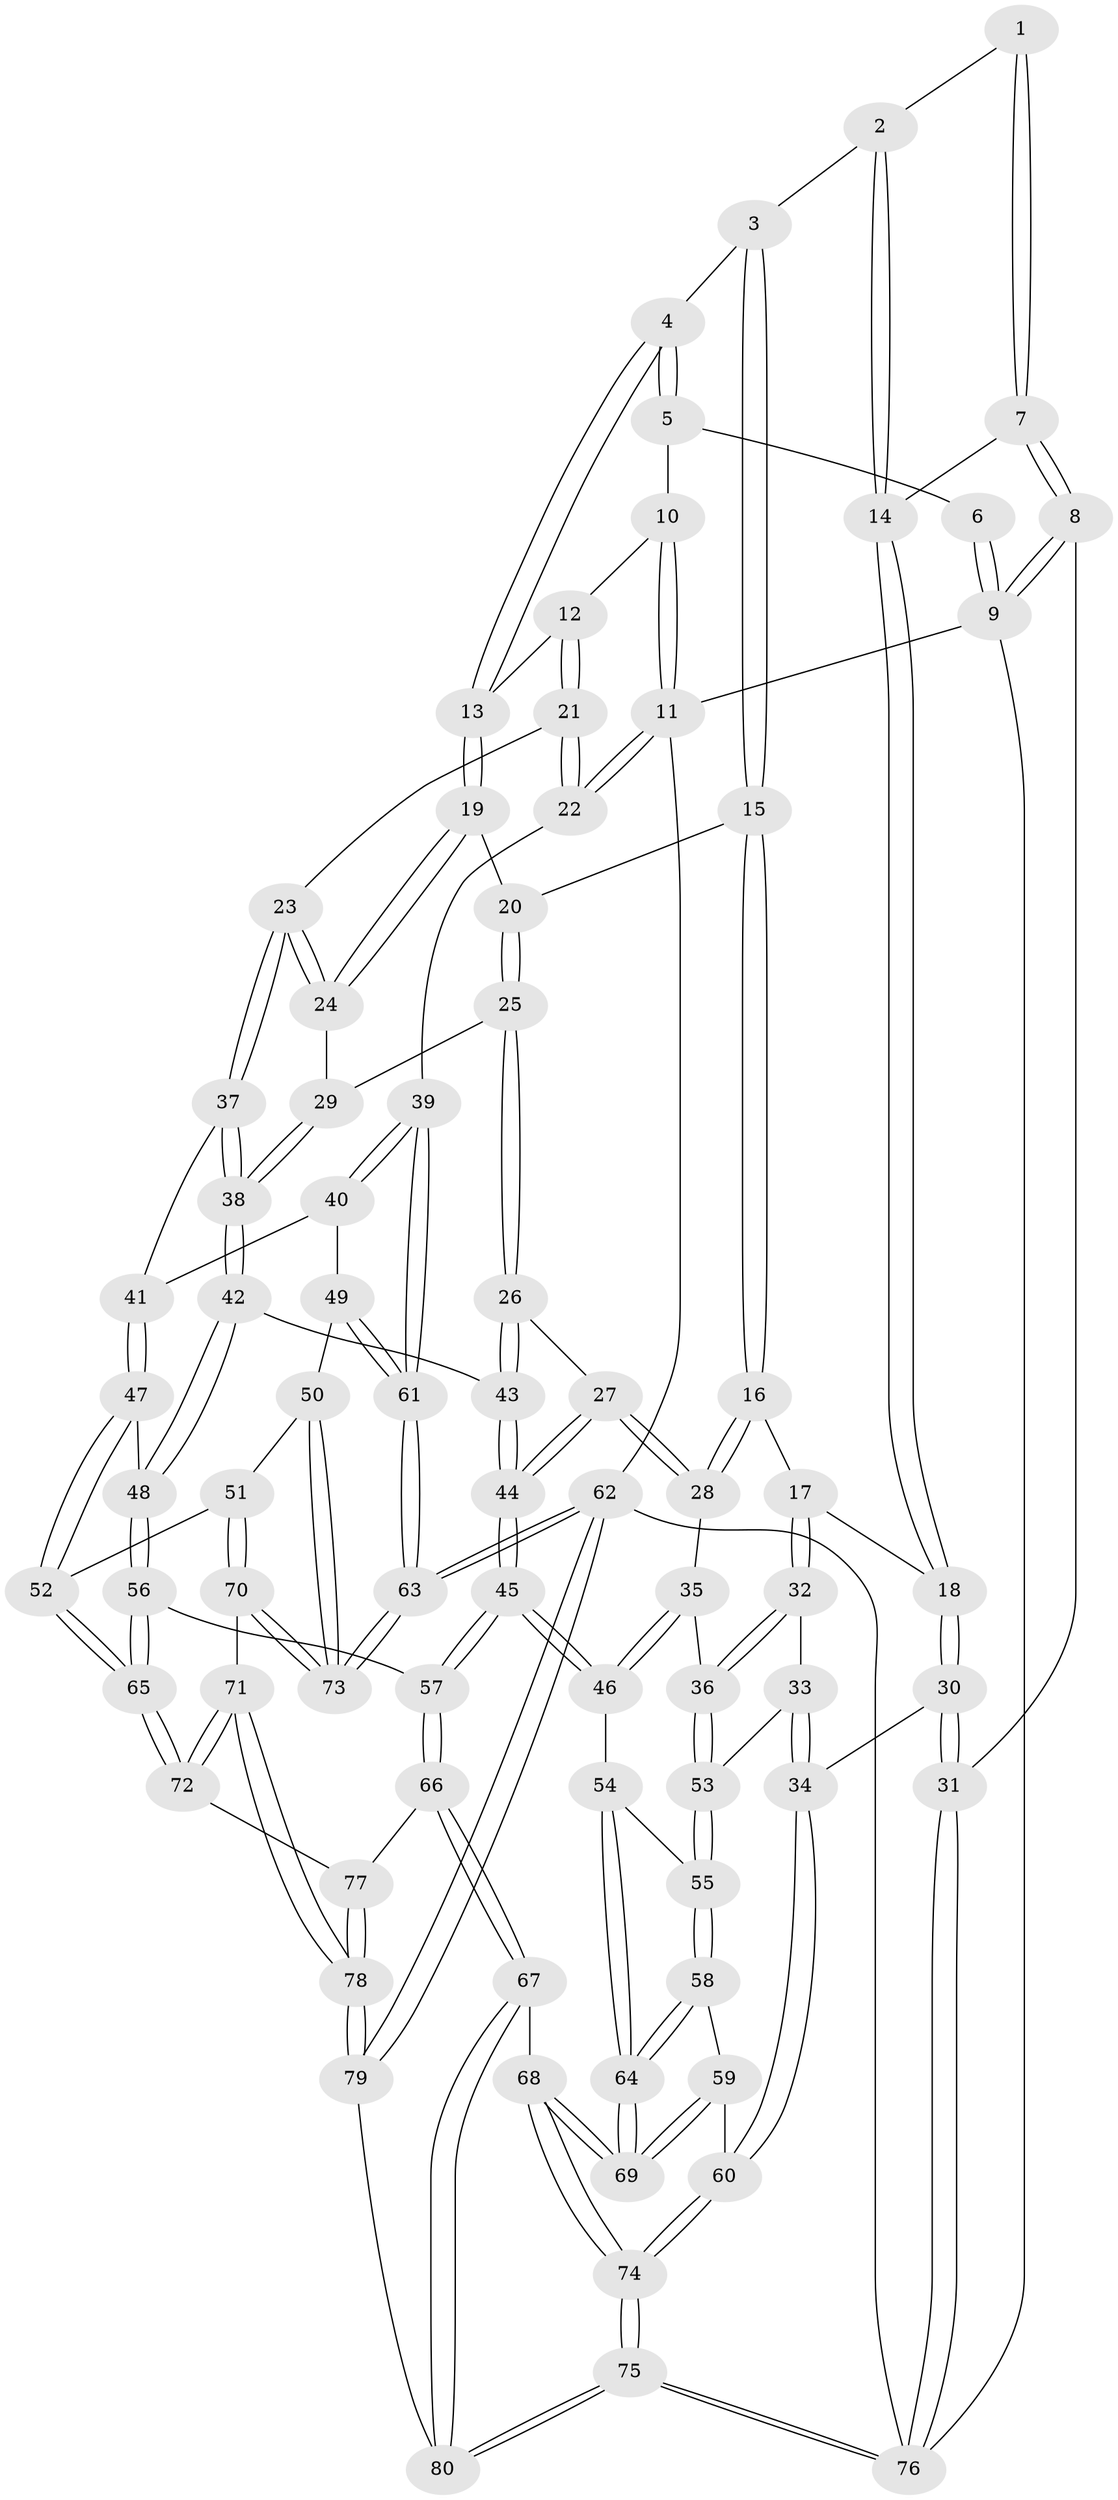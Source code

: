 // Generated by graph-tools (version 1.1) at 2025/27/03/09/25 03:27:14]
// undirected, 80 vertices, 197 edges
graph export_dot {
graph [start="1"]
  node [color=gray90,style=filled];
  1 [pos="+0.2285469707659472+0"];
  2 [pos="+0.269962863334067+0.08677703414168425"];
  3 [pos="+0.4545150892393304+0.10301709489853285"];
  4 [pos="+0.605651122885317+0"];
  5 [pos="+0.618584413314181+0"];
  6 [pos="+0.2252043445327408+0"];
  7 [pos="+0.012158485821828404+0.15202910793178076"];
  8 [pos="+0+0.12361302377732361"];
  9 [pos="+0+0"];
  10 [pos="+0.8575256142124701+0"];
  11 [pos="+1+0"];
  12 [pos="+0.8816802559351626+0.1394047188260527"];
  13 [pos="+0.670759602310659+0.12258413170880396"];
  14 [pos="+0.21436022276566863+0.24184404240957896"];
  15 [pos="+0.4535130130613277+0.1806917227841292"];
  16 [pos="+0.3336694792447311+0.2837715887573377"];
  17 [pos="+0.2407119067923823+0.2836224244217262"];
  18 [pos="+0.22784936659469554+0.2706860371008971"];
  19 [pos="+0.673506545766969+0.1720973392700365"];
  20 [pos="+0.5192892392143074+0.2431724235579364"];
  21 [pos="+0.8938639885315736+0.17449719288557625"];
  22 [pos="+1+0.273736278824296"];
  23 [pos="+0.7710779360212272+0.30540353553111216"];
  24 [pos="+0.7390866857572038+0.293339787659763"];
  25 [pos="+0.546051540711649+0.3708630681771292"];
  26 [pos="+0.5406895476104668+0.37802694600463527"];
  27 [pos="+0.5118198877776909+0.39681115942794976"];
  28 [pos="+0.449593101613299+0.3941508862461572"];
  29 [pos="+0.6264893281655711+0.3490471488028556"];
  30 [pos="+0+0.4776644629538145"];
  31 [pos="+0+0.4773296088145857"];
  32 [pos="+0.23840115565178066+0.32749655876914446"];
  33 [pos="+0.08615124335181769+0.4858791011256227"];
  34 [pos="+0+0.49349556472758976"];
  35 [pos="+0.4008414268979799+0.4411134664701968"];
  36 [pos="+0.2826862540410413+0.4903607928376934"];
  37 [pos="+0.8240857506365616+0.3924980953309059"];
  38 [pos="+0.709235753560331+0.5159890548575508"];
  39 [pos="+1+0.41077009126414515"];
  40 [pos="+0.9551115024613263+0.43153702335075556"];
  41 [pos="+0.899744757364545+0.4267855023297532"];
  42 [pos="+0.6944802925372712+0.5397749686381789"];
  43 [pos="+0.6762023316512221+0.5371523982536835"];
  44 [pos="+0.5134566226420096+0.589532374266114"];
  45 [pos="+0.4917540644572198+0.6217222820200291"];
  46 [pos="+0.4426947726229023+0.6163300889169343"];
  47 [pos="+0.8136126979870085+0.6333621137415504"];
  48 [pos="+0.7088080437078591+0.5684550788677539"];
  49 [pos="+0.9014924221579197+0.6404682192658924"];
  50 [pos="+0.8654714641429694+0.6627993346939599"];
  51 [pos="+0.8333596205798585+0.6547081932855494"];
  52 [pos="+0.8207321589132583+0.6460835540100824"];
  53 [pos="+0.26336884293819735+0.5505571902509349"];
  54 [pos="+0.43215391476027176+0.6174655692612478"];
  55 [pos="+0.26811838745747696+0.5679998092021498"];
  56 [pos="+0.6323639291127483+0.730622432355601"];
  57 [pos="+0.5070710476443634+0.6515210707159097"];
  58 [pos="+0.24326211159211805+0.617485420930436"];
  59 [pos="+0.13370614612367743+0.6943446077753793"];
  60 [pos="+0.12754725106011144+0.6973217533893213"];
  61 [pos="+1+0.5882813571140041"];
  62 [pos="+1+1"];
  63 [pos="+1+0.9829789230965982"];
  64 [pos="+0.32860293237187277+0.7864630008148527"];
  65 [pos="+0.6572527690218788+0.7761061765303804"];
  66 [pos="+0.43466097725684627+0.865752517377761"];
  67 [pos="+0.4144853718742658+0.8785962258162147"];
  68 [pos="+0.3367502090100272+0.8488172938434456"];
  69 [pos="+0.3289391347213484+0.8055693427262761"];
  70 [pos="+0.7827294064423583+0.8669664286609892"];
  71 [pos="+0.7356562130532256+0.8830223535001227"];
  72 [pos="+0.660418050305695+0.8010555973383631"];
  73 [pos="+0.9945803105448872+0.8562835291271598"];
  74 [pos="+0.06438340521682938+0.9637081066002693"];
  75 [pos="+0+1"];
  76 [pos="+0+1"];
  77 [pos="+0.5202143917893157+0.8574644038833457"];
  78 [pos="+0.6883565111897437+1"];
  79 [pos="+0.6766435370147995+1"];
  80 [pos="+0.4817729825224577+1"];
  1 -- 2;
  1 -- 7;
  1 -- 7;
  2 -- 3;
  2 -- 14;
  2 -- 14;
  3 -- 4;
  3 -- 15;
  3 -- 15;
  4 -- 5;
  4 -- 5;
  4 -- 13;
  4 -- 13;
  5 -- 6;
  5 -- 10;
  6 -- 9;
  6 -- 9;
  7 -- 8;
  7 -- 8;
  7 -- 14;
  8 -- 9;
  8 -- 9;
  8 -- 31;
  9 -- 11;
  9 -- 76;
  10 -- 11;
  10 -- 11;
  10 -- 12;
  11 -- 22;
  11 -- 22;
  11 -- 62;
  12 -- 13;
  12 -- 21;
  12 -- 21;
  13 -- 19;
  13 -- 19;
  14 -- 18;
  14 -- 18;
  15 -- 16;
  15 -- 16;
  15 -- 20;
  16 -- 17;
  16 -- 28;
  16 -- 28;
  17 -- 18;
  17 -- 32;
  17 -- 32;
  18 -- 30;
  18 -- 30;
  19 -- 20;
  19 -- 24;
  19 -- 24;
  20 -- 25;
  20 -- 25;
  21 -- 22;
  21 -- 22;
  21 -- 23;
  22 -- 39;
  23 -- 24;
  23 -- 24;
  23 -- 37;
  23 -- 37;
  24 -- 29;
  25 -- 26;
  25 -- 26;
  25 -- 29;
  26 -- 27;
  26 -- 43;
  26 -- 43;
  27 -- 28;
  27 -- 28;
  27 -- 44;
  27 -- 44;
  28 -- 35;
  29 -- 38;
  29 -- 38;
  30 -- 31;
  30 -- 31;
  30 -- 34;
  31 -- 76;
  31 -- 76;
  32 -- 33;
  32 -- 36;
  32 -- 36;
  33 -- 34;
  33 -- 34;
  33 -- 53;
  34 -- 60;
  34 -- 60;
  35 -- 36;
  35 -- 46;
  35 -- 46;
  36 -- 53;
  36 -- 53;
  37 -- 38;
  37 -- 38;
  37 -- 41;
  38 -- 42;
  38 -- 42;
  39 -- 40;
  39 -- 40;
  39 -- 61;
  39 -- 61;
  40 -- 41;
  40 -- 49;
  41 -- 47;
  41 -- 47;
  42 -- 43;
  42 -- 48;
  42 -- 48;
  43 -- 44;
  43 -- 44;
  44 -- 45;
  44 -- 45;
  45 -- 46;
  45 -- 46;
  45 -- 57;
  45 -- 57;
  46 -- 54;
  47 -- 48;
  47 -- 52;
  47 -- 52;
  48 -- 56;
  48 -- 56;
  49 -- 50;
  49 -- 61;
  49 -- 61;
  50 -- 51;
  50 -- 73;
  50 -- 73;
  51 -- 52;
  51 -- 70;
  51 -- 70;
  52 -- 65;
  52 -- 65;
  53 -- 55;
  53 -- 55;
  54 -- 55;
  54 -- 64;
  54 -- 64;
  55 -- 58;
  55 -- 58;
  56 -- 57;
  56 -- 65;
  56 -- 65;
  57 -- 66;
  57 -- 66;
  58 -- 59;
  58 -- 64;
  58 -- 64;
  59 -- 60;
  59 -- 69;
  59 -- 69;
  60 -- 74;
  60 -- 74;
  61 -- 63;
  61 -- 63;
  62 -- 63;
  62 -- 63;
  62 -- 79;
  62 -- 79;
  62 -- 76;
  63 -- 73;
  63 -- 73;
  64 -- 69;
  64 -- 69;
  65 -- 72;
  65 -- 72;
  66 -- 67;
  66 -- 67;
  66 -- 77;
  67 -- 68;
  67 -- 80;
  67 -- 80;
  68 -- 69;
  68 -- 69;
  68 -- 74;
  68 -- 74;
  70 -- 71;
  70 -- 73;
  70 -- 73;
  71 -- 72;
  71 -- 72;
  71 -- 78;
  71 -- 78;
  72 -- 77;
  74 -- 75;
  74 -- 75;
  75 -- 76;
  75 -- 76;
  75 -- 80;
  75 -- 80;
  77 -- 78;
  77 -- 78;
  78 -- 79;
  78 -- 79;
  79 -- 80;
}
